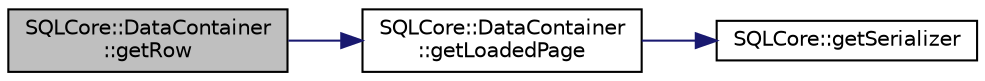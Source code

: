digraph "SQLCore::DataContainer::getRow"
{
 // LATEX_PDF_SIZE
  edge [fontname="Helvetica",fontsize="10",labelfontname="Helvetica",labelfontsize="10"];
  node [fontname="Helvetica",fontsize="10",shape=record];
  rankdir="LR";
  Node1 [label="SQLCore::DataContainer\l::getRow",height=0.2,width=0.4,color="black", fillcolor="grey75", style="filled", fontcolor="black",tooltip=" "];
  Node1 -> Node2 [color="midnightblue",fontsize="10",style="solid"];
  Node2 [label="SQLCore::DataContainer\l::getLoadedPage",height=0.2,width=0.4,color="black", fillcolor="white", style="filled",URL="$class_s_q_l_core_1_1_data_container.html#aac58e98f362c915202baf3b3499cff36",tooltip=" "];
  Node2 -> Node3 [color="midnightblue",fontsize="10",style="solid"];
  Node3 [label="SQLCore::getSerializer",height=0.2,width=0.4,color="black", fillcolor="white", style="filled",URL="$namespace_s_q_l_core.html#a80d5365a6d2a1d9f0dcd11cbcf461552",tooltip=" "];
}
